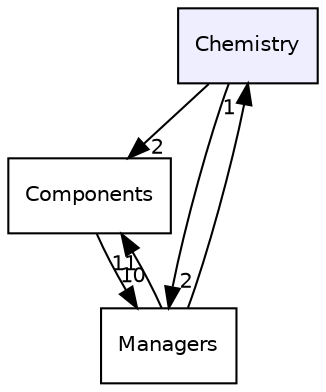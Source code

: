 digraph "Chemistry" {
  compound=true
  node [ fontsize="10", fontname="Helvetica"];
  edge [ labelfontsize="10", labelfontname="Helvetica"];
  dir_122d5942f73f20cd5937d3e80a9868b7 [shape=box, label="Chemistry", style="filled", fillcolor="#eeeeff", pencolor="black", URL="dir_122d5942f73f20cd5937d3e80a9868b7.html"];
  dir_08f45fe6822aeb4ce2bc268e3b1361be [shape=box label="Components" URL="dir_08f45fe6822aeb4ce2bc268e3b1361be.html"];
  dir_15a9ab385fae7ab291477cfa29e43ded [shape=box label="Managers" URL="dir_15a9ab385fae7ab291477cfa29e43ded.html"];
  dir_08f45fe6822aeb4ce2bc268e3b1361be->dir_15a9ab385fae7ab291477cfa29e43ded [headlabel="10", labeldistance=1.5 headhref="dir_000001_000010.html"];
  dir_15a9ab385fae7ab291477cfa29e43ded->dir_08f45fe6822aeb4ce2bc268e3b1361be [headlabel="11", labeldistance=1.5 headhref="dir_000010_000001.html"];
  dir_15a9ab385fae7ab291477cfa29e43ded->dir_122d5942f73f20cd5937d3e80a9868b7 [headlabel="1", labeldistance=1.5 headhref="dir_000010_000000.html"];
  dir_122d5942f73f20cd5937d3e80a9868b7->dir_08f45fe6822aeb4ce2bc268e3b1361be [headlabel="2", labeldistance=1.5 headhref="dir_000000_000001.html"];
  dir_122d5942f73f20cd5937d3e80a9868b7->dir_15a9ab385fae7ab291477cfa29e43ded [headlabel="2", labeldistance=1.5 headhref="dir_000000_000010.html"];
}

